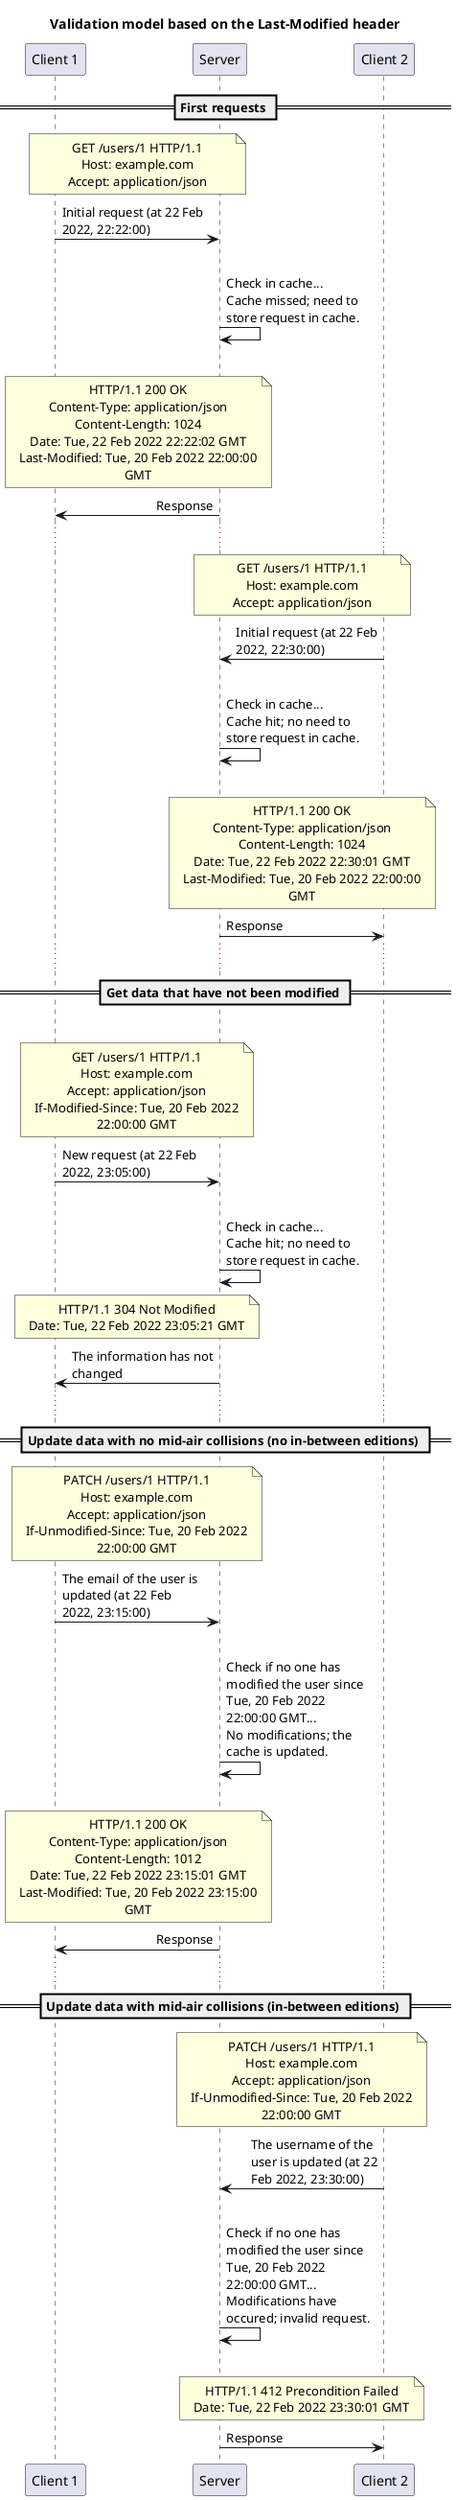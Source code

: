 @startuml validation-model-based-on-the-last-modified-header
skinparam boxPadding 100
skinparam maxMessageSize 150
skinparam noteTextAlignment center
skinparam sequenceMessageAlign direction
skinparam wrapWidth 250

title "Validation model based on the Last-Modified header"

participant "Client 1" as client1
participant "Server" as server
participant "Client 2" as client2

== First requests ==

note over client1, server
GET /users/1 HTTP/1.1
Host: example.com
Accept: application/json
end note
client1 -> server: Initial request (at 22 Feb 2022, 22:22:00)

|||

server -> server: Check in cache...\nCache missed; need to store request in cache.

|||

note over client1, server
HTTP/1.1 200 OK
Content-Type: application/json
Content-Length: 1024
Date: Tue, 22 Feb 2022 22:22:02 GMT
Last-Modified: Tue, 20 Feb 2022 22:00:00 GMT
end note
server -> client1: Response

...

note over server, client2
GET /users/1 HTTP/1.1
Host: example.com
Accept: application/json
end note
server <- client2: Initial request (at 22 Feb 2022, 22:30:00)

|||

server -> server: Check in cache...\nCache hit; no need to store request in cache.

|||

note over server, client2
HTTP/1.1 200 OK
Content-Type: application/json
Content-Length: 1024
Date: Tue, 22 Feb 2022 22:30:01 GMT
Last-Modified: Tue, 20 Feb 2022 22:00:00 GMT
end note
server -> client2: Response

...

== Get data that have not been modified ==

|||

note over client1, server
GET /users/1 HTTP/1.1
Host: example.com
Accept: application/json
If-Modified-Since: Tue, 20 Feb 2022 22:00:00 GMT
end note
client1 -> server: New request (at 22 Feb 2022, 23:05:00)

|||

server -> server: Check in cache...\nCache hit; no need to store request in cache.

note over client1, server
HTTP/1.1 304 Not Modified
Date: Tue, 22 Feb 2022 23:05:21 GMT
end note
server -> client1: The information has not changed

...

== Update data with no mid-air collisions (no in-between editions) ==

note over client1, server
PATCH /users/1 HTTP/1.1
Host: example.com
Accept: application/json
If-Unmodified-Since: Tue, 20 Feb 2022 22:00:00 GMT
end note
client1 -> server: The email of the user is updated (at 22 Feb 2022, 23:15:00)

|||

server -> server: Check if no one has modified the user since Tue, 20 Feb 2022 22:00:00 GMT...\nNo modifications; the cache is updated.

|||

note over client1, server
HTTP/1.1 200 OK
Content-Type: application/json
Content-Length: 1012
Date: Tue, 22 Feb 2022 23:15:01 GMT
Last-Modified: Tue, 20 Feb 2022 23:15:00 GMT
end note
server -> client1: Response

...

== Update data with mid-air collisions (in-between editions) ==

note over server, client2
PATCH /users/1 HTTP/1.1
Host: example.com
Accept: application/json
If-Unmodified-Since: Tue, 20 Feb 2022 22:00:00 GMT
end note
client2 -> server: The username of the user is updated (at 22 Feb 2022, 23:30:00)

|||

server -> server: Check if no one has modified the user since Tue, 20 Feb 2022 22:00:00 GMT...\nModifications have occured; invalid request.

|||

note over server, client2
HTTP/1.1 412 Precondition Failed
Date: Tue, 22 Feb 2022 23:30:01 GMT
end note
server -> client2: Response

@enduml
